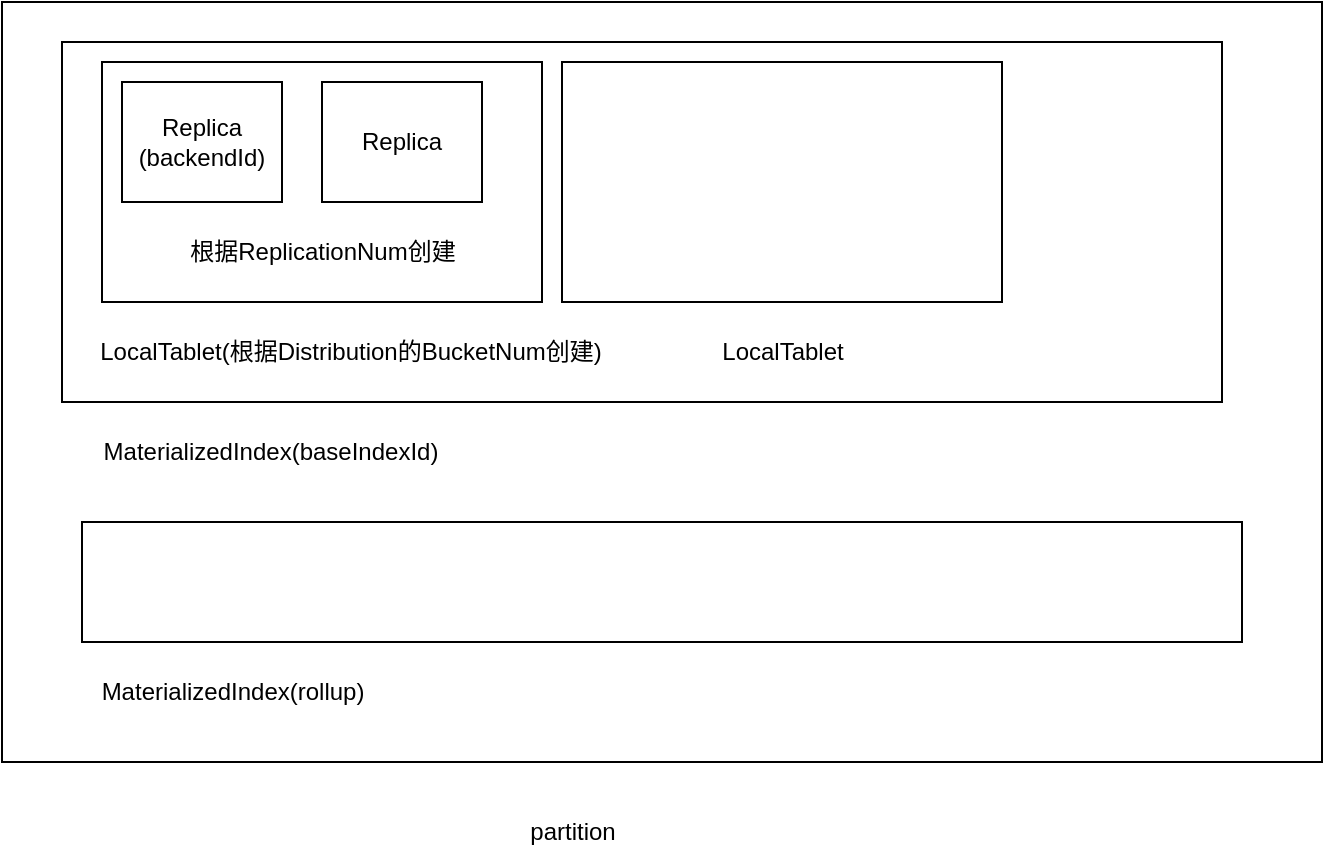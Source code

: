 <mxfile version="24.7.17">
  <diagram name="第 1 页" id="69x3qnoHSmk-xhr35-bi">
    <mxGraphModel dx="766" dy="509" grid="1" gridSize="10" guides="1" tooltips="1" connect="1" arrows="1" fold="1" page="1" pageScale="1" pageWidth="827" pageHeight="1169" math="0" shadow="0">
      <root>
        <mxCell id="0" />
        <mxCell id="1" parent="0" />
        <mxCell id="3-4DytRm0PfWUnIqqKJm-1" value="" style="rounded=0;whiteSpace=wrap;html=1;" vertex="1" parent="1">
          <mxGeometry x="280" y="40" width="660" height="380" as="geometry" />
        </mxCell>
        <mxCell id="3-4DytRm0PfWUnIqqKJm-2" value="partition" style="text;html=1;align=center;verticalAlign=middle;resizable=0;points=[];autosize=1;strokeColor=none;fillColor=none;" vertex="1" parent="1">
          <mxGeometry x="530" y="440" width="70" height="30" as="geometry" />
        </mxCell>
        <mxCell id="3-4DytRm0PfWUnIqqKJm-3" value="" style="rounded=0;whiteSpace=wrap;html=1;" vertex="1" parent="1">
          <mxGeometry x="310" y="60" width="580" height="180" as="geometry" />
        </mxCell>
        <mxCell id="3-4DytRm0PfWUnIqqKJm-4" value="MaterializedIndex(baseIndexId)" style="text;html=1;align=center;verticalAlign=middle;resizable=0;points=[];autosize=1;strokeColor=none;fillColor=none;" vertex="1" parent="1">
          <mxGeometry x="319" y="250" width="190" height="30" as="geometry" />
        </mxCell>
        <mxCell id="3-4DytRm0PfWUnIqqKJm-5" value="" style="rounded=0;whiteSpace=wrap;html=1;" vertex="1" parent="1">
          <mxGeometry x="320" y="300" width="580" height="60" as="geometry" />
        </mxCell>
        <mxCell id="3-4DytRm0PfWUnIqqKJm-6" value="MaterializedIndex(rollup)" style="text;html=1;align=center;verticalAlign=middle;resizable=0;points=[];autosize=1;strokeColor=none;fillColor=none;" vertex="1" parent="1">
          <mxGeometry x="320" y="370" width="150" height="30" as="geometry" />
        </mxCell>
        <mxCell id="3-4DytRm0PfWUnIqqKJm-7" value="" style="rounded=0;whiteSpace=wrap;html=1;" vertex="1" parent="1">
          <mxGeometry x="330" y="70" width="220" height="120" as="geometry" />
        </mxCell>
        <mxCell id="3-4DytRm0PfWUnIqqKJm-8" value="" style="rounded=0;whiteSpace=wrap;html=1;" vertex="1" parent="1">
          <mxGeometry x="560" y="70" width="220" height="120" as="geometry" />
        </mxCell>
        <mxCell id="3-4DytRm0PfWUnIqqKJm-13" value="LocalTablet(根据Distribution的BucketNum创建)" style="text;html=1;align=center;verticalAlign=middle;resizable=0;points=[];autosize=1;strokeColor=none;fillColor=none;" vertex="1" parent="1">
          <mxGeometry x="319" y="200" width="270" height="30" as="geometry" />
        </mxCell>
        <mxCell id="3-4DytRm0PfWUnIqqKJm-14" value="Replica&lt;div&gt;(backendId)&lt;/div&gt;" style="rounded=0;whiteSpace=wrap;html=1;" vertex="1" parent="1">
          <mxGeometry x="340" y="80" width="80" height="60" as="geometry" />
        </mxCell>
        <mxCell id="3-4DytRm0PfWUnIqqKJm-15" value="Replica" style="rounded=0;whiteSpace=wrap;html=1;" vertex="1" parent="1">
          <mxGeometry x="440" y="80" width="80" height="60" as="geometry" />
        </mxCell>
        <mxCell id="3-4DytRm0PfWUnIqqKJm-16" value="LocalTablet" style="text;html=1;align=center;verticalAlign=middle;resizable=0;points=[];autosize=1;strokeColor=none;fillColor=none;" vertex="1" parent="1">
          <mxGeometry x="630" y="200" width="80" height="30" as="geometry" />
        </mxCell>
        <mxCell id="3-4DytRm0PfWUnIqqKJm-17" value="根据ReplicationNum创建" style="text;html=1;align=center;verticalAlign=middle;resizable=0;points=[];autosize=1;strokeColor=none;fillColor=none;" vertex="1" parent="1">
          <mxGeometry x="360" y="150" width="160" height="30" as="geometry" />
        </mxCell>
      </root>
    </mxGraphModel>
  </diagram>
</mxfile>
